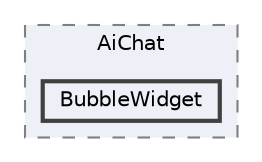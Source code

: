 digraph "BubbleWidget"
{
 // LATEX_PDF_SIZE
  bgcolor="transparent";
  edge [fontname=Helvetica,fontsize=10,labelfontname=Helvetica,labelfontsize=10];
  node [fontname=Helvetica,fontsize=10,shape=box,height=0.2,width=0.4];
  compound=true
  subgraph clusterdir_c466f3ce3dd5ad83607d88098a709fef {
    graph [ bgcolor="#edf0f7", pencolor="grey50", label="AiChat", fontname=Helvetica,fontsize=10 style="filled,dashed", URL="dir_c466f3ce3dd5ad83607d88098a709fef.html",tooltip=""]
  dir_5227db99ccb1089861864d3020fc84a8 [label="BubbleWidget", fillcolor="#edf0f7", color="grey25", style="filled,bold", URL="dir_5227db99ccb1089861864d3020fc84a8.html",tooltip=""];
  }
}
